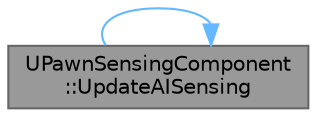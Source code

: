digraph "UPawnSensingComponent::UpdateAISensing"
{
 // INTERACTIVE_SVG=YES
 // LATEX_PDF_SIZE
  bgcolor="transparent";
  edge [fontname=Helvetica,fontsize=10,labelfontname=Helvetica,labelfontsize=10];
  node [fontname=Helvetica,fontsize=10,shape=box,height=0.2,width=0.4];
  rankdir="LR";
  Node1 [id="Node000001",label="UPawnSensingComponent\l::UpdateAISensing",height=0.2,width=0.4,color="gray40", fillcolor="grey60", style="filled", fontcolor="black",tooltip="Calls SensePawn on any Pawns that we are allowed to sense."];
  Node1 -> Node1 [id="edge1_Node000001_Node000001",color="steelblue1",style="solid",tooltip=" "];
}
